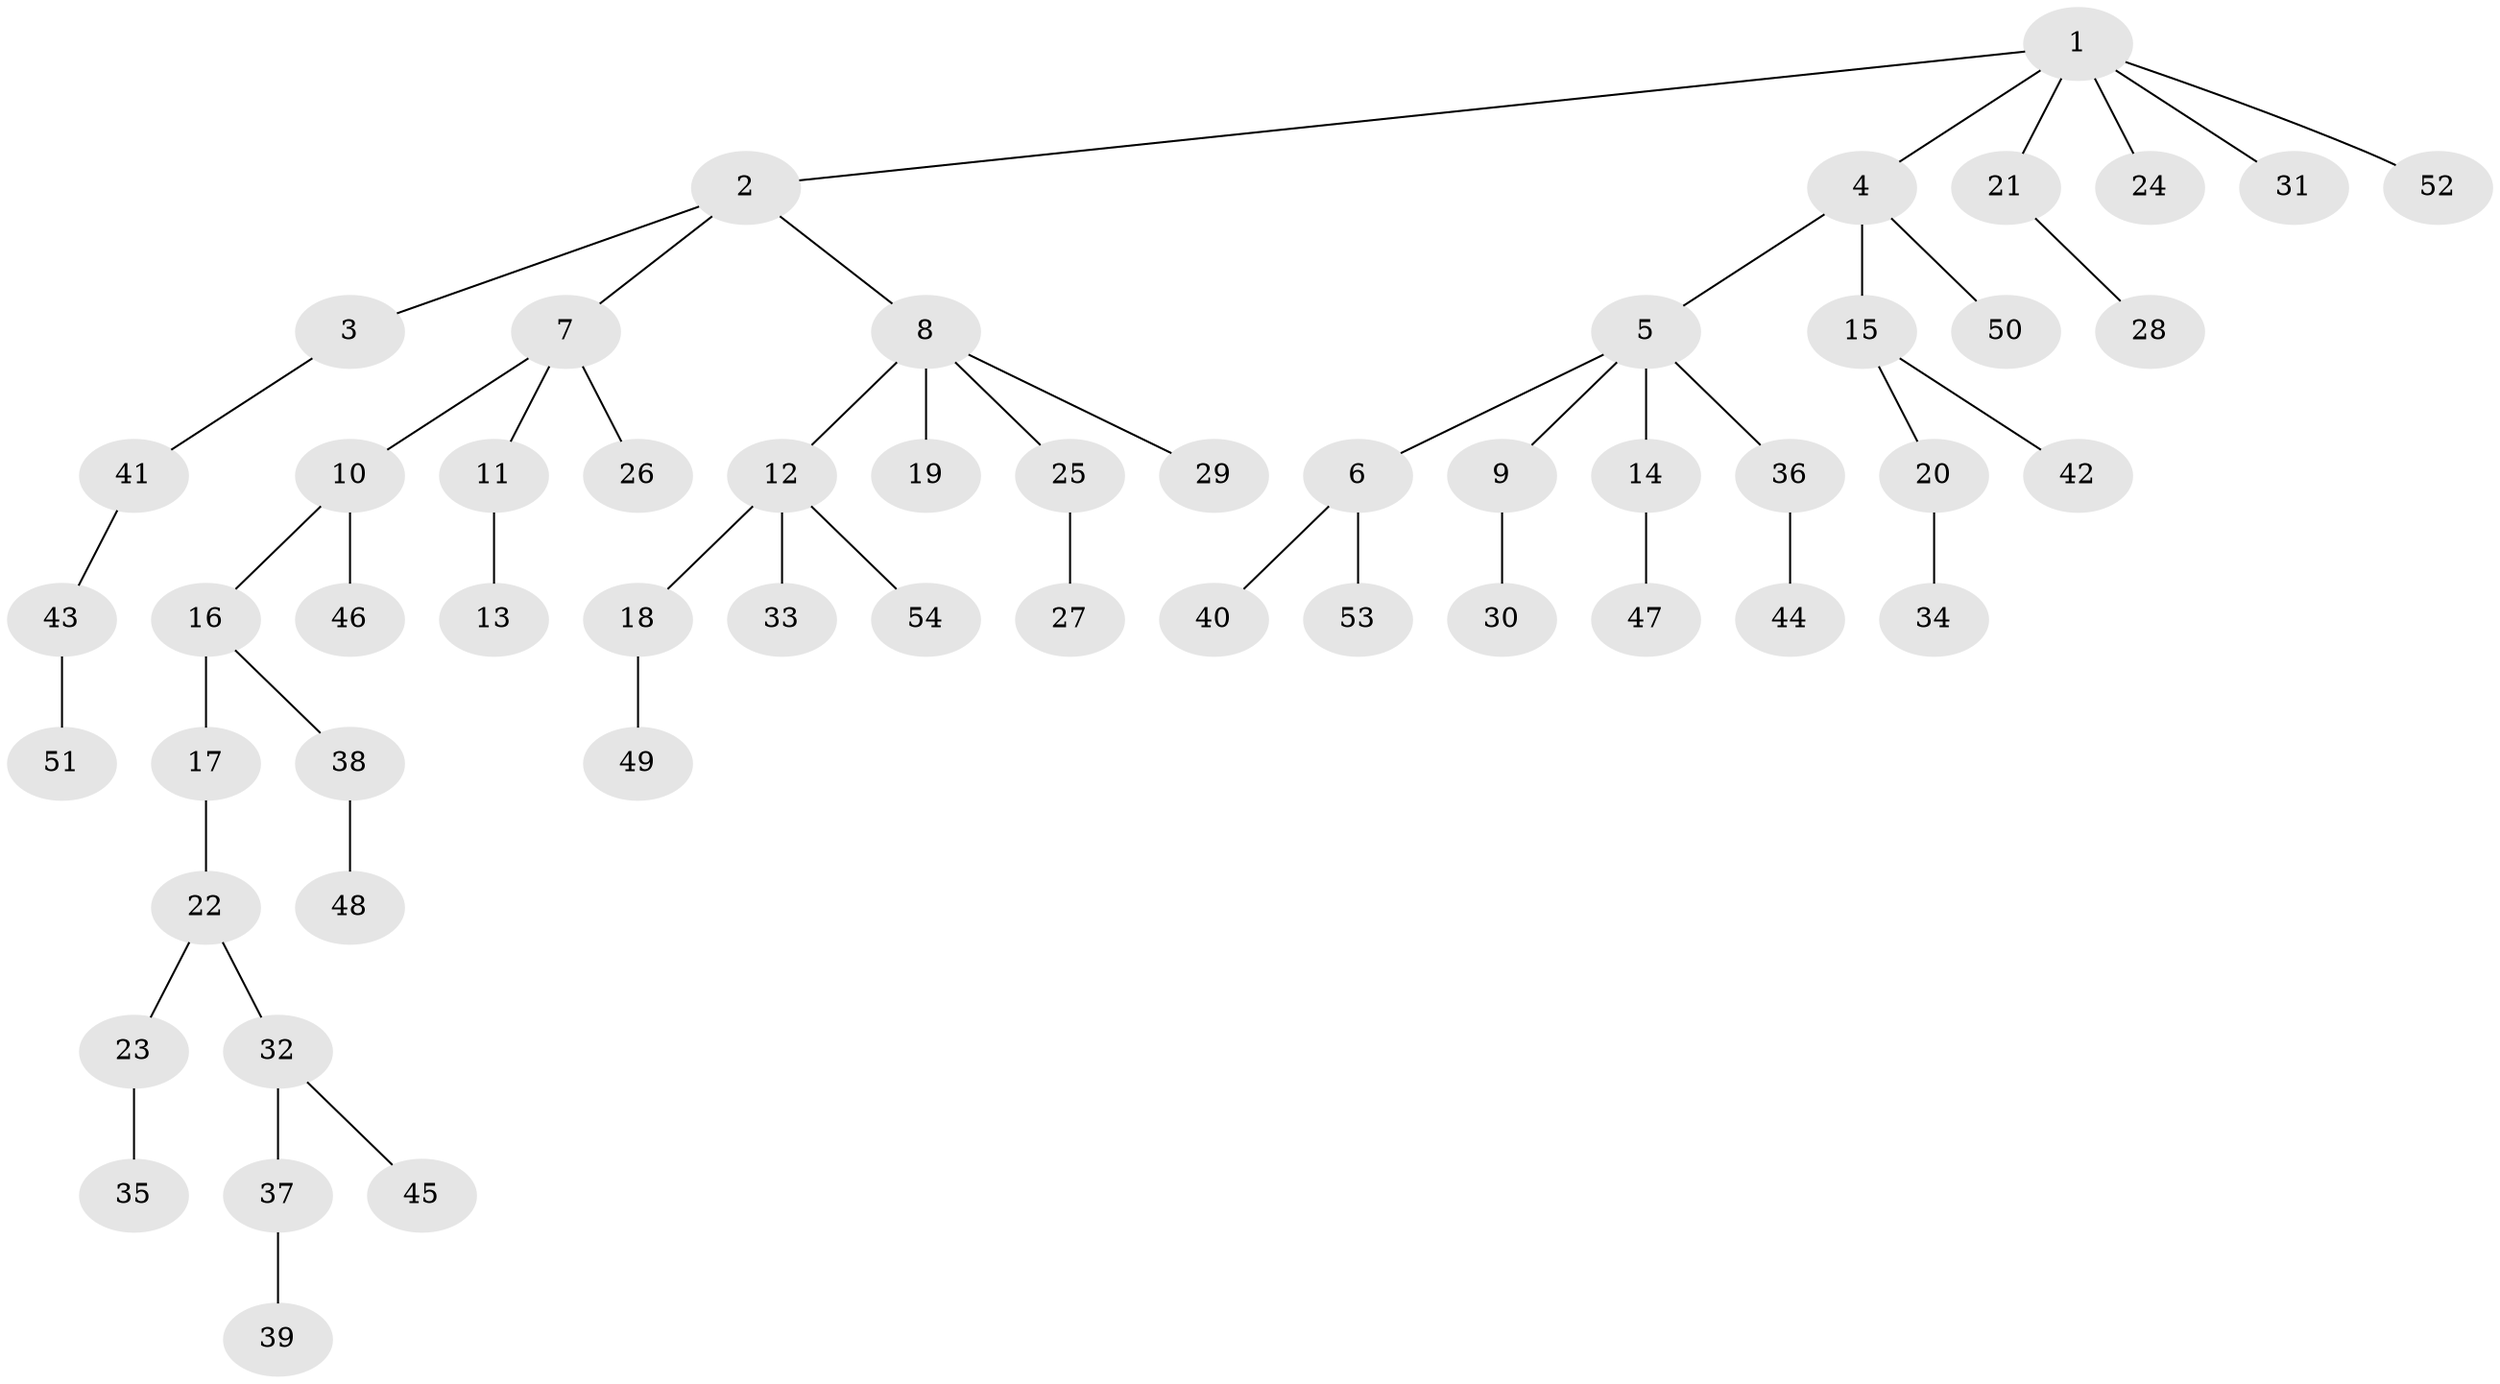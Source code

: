 // coarse degree distribution, {3: 0.21428571428571427, 4: 0.07142857142857142, 2: 0.14285714285714285, 5: 0.03571428571428571, 1: 0.5357142857142857}
// Generated by graph-tools (version 1.1) at 2025/52/03/04/25 22:52:00]
// undirected, 54 vertices, 53 edges
graph export_dot {
  node [color=gray90,style=filled];
  1;
  2;
  3;
  4;
  5;
  6;
  7;
  8;
  9;
  10;
  11;
  12;
  13;
  14;
  15;
  16;
  17;
  18;
  19;
  20;
  21;
  22;
  23;
  24;
  25;
  26;
  27;
  28;
  29;
  30;
  31;
  32;
  33;
  34;
  35;
  36;
  37;
  38;
  39;
  40;
  41;
  42;
  43;
  44;
  45;
  46;
  47;
  48;
  49;
  50;
  51;
  52;
  53;
  54;
  1 -- 2;
  1 -- 4;
  1 -- 21;
  1 -- 24;
  1 -- 31;
  1 -- 52;
  2 -- 3;
  2 -- 7;
  2 -- 8;
  3 -- 41;
  4 -- 5;
  4 -- 15;
  4 -- 50;
  5 -- 6;
  5 -- 9;
  5 -- 14;
  5 -- 36;
  6 -- 40;
  6 -- 53;
  7 -- 10;
  7 -- 11;
  7 -- 26;
  8 -- 12;
  8 -- 19;
  8 -- 25;
  8 -- 29;
  9 -- 30;
  10 -- 16;
  10 -- 46;
  11 -- 13;
  12 -- 18;
  12 -- 33;
  12 -- 54;
  14 -- 47;
  15 -- 20;
  15 -- 42;
  16 -- 17;
  16 -- 38;
  17 -- 22;
  18 -- 49;
  20 -- 34;
  21 -- 28;
  22 -- 23;
  22 -- 32;
  23 -- 35;
  25 -- 27;
  32 -- 37;
  32 -- 45;
  36 -- 44;
  37 -- 39;
  38 -- 48;
  41 -- 43;
  43 -- 51;
}

